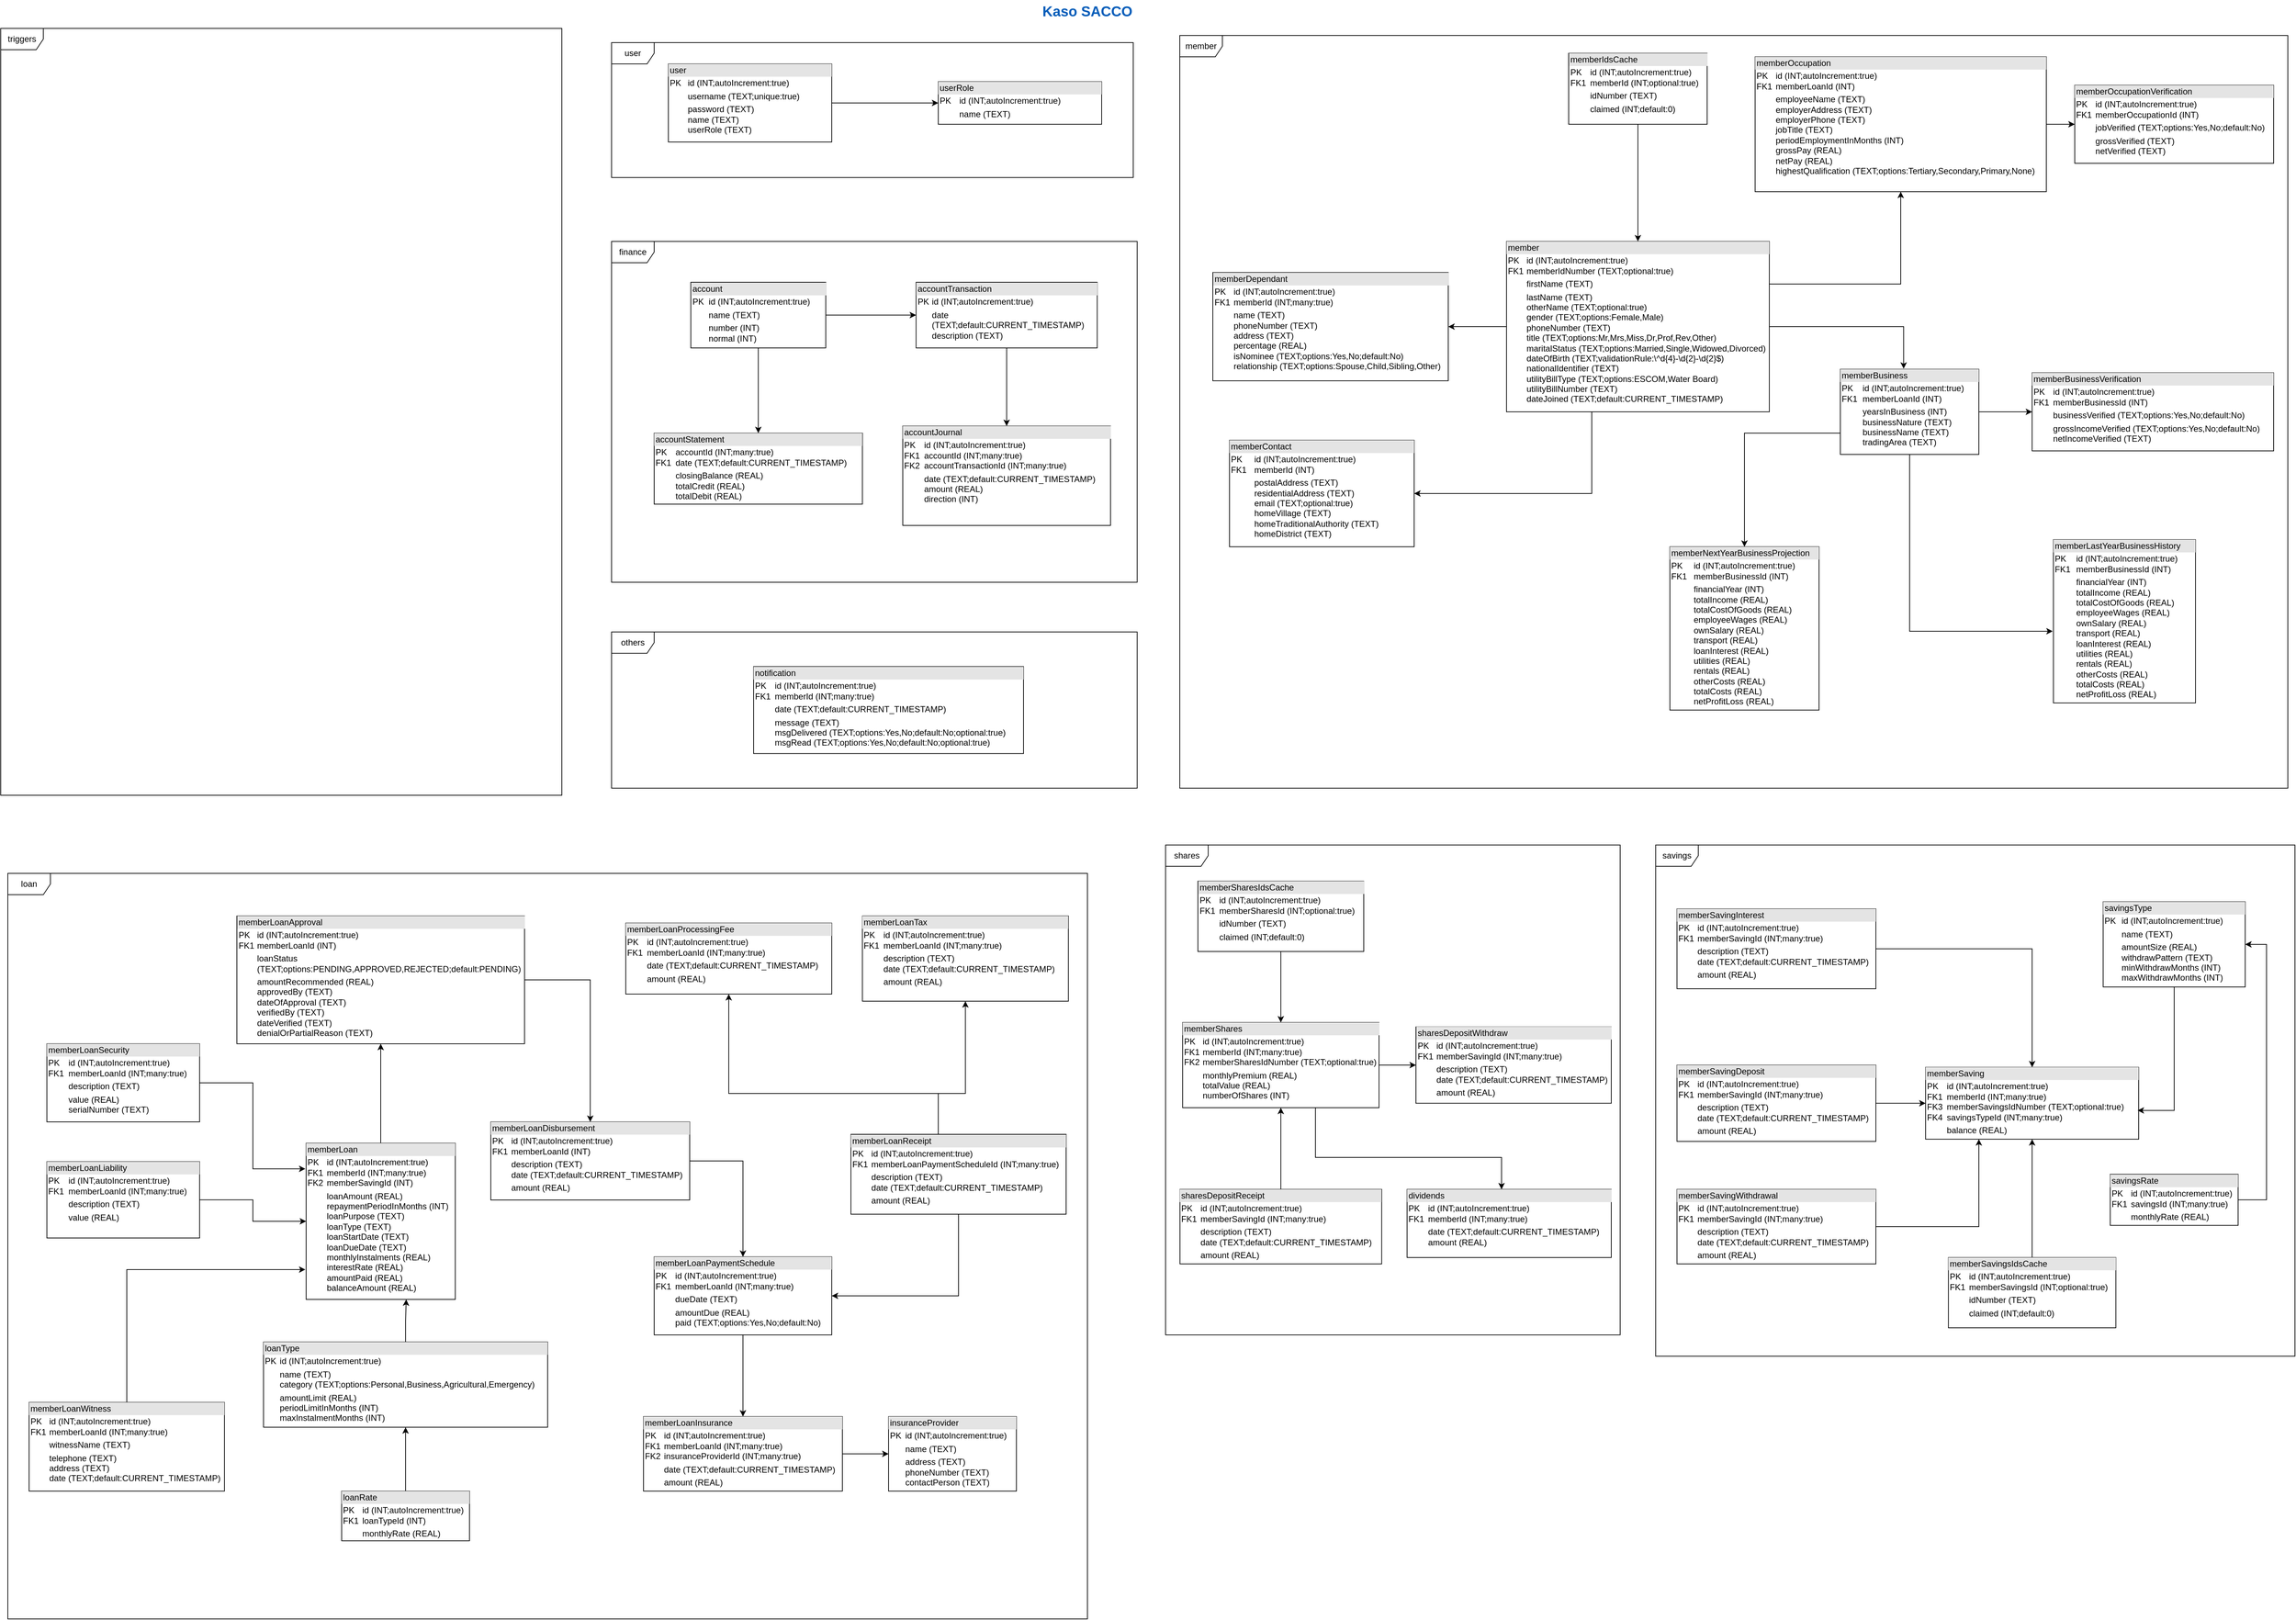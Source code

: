 <mxfile version="28.1.2">
  <diagram name="Page-1" id="UPUowpIk6W7c6kZH7XhG">
    <mxGraphModel dx="1665" dy="859" grid="1" gridSize="10" guides="1" tooltips="1" connect="1" arrows="1" fold="1" page="1" pageScale="1" pageWidth="1654" pageHeight="1169" math="0" shadow="0">
      <root>
        <mxCell id="0" />
        <mxCell id="1" parent="0" />
        <mxCell id="sz-M_Azw0uYvEaWHzbE8-1" value="&lt;b&gt;&lt;font style=&quot;font-size: 20px; color: rgb(0, 92, 185);&quot;&gt;Kaso SACCO&lt;/font&gt;&lt;/b&gt;" style="text;html=1;align=center;verticalAlign=middle;whiteSpace=wrap;rounded=0;movable=0;resizable=0;rotatable=0;deletable=0;editable=0;locked=1;connectable=0;" parent="1" vertex="1">
          <mxGeometry x="1500" y="10" width="140" height="30" as="geometry" />
        </mxCell>
        <mxCell id="sz-M_Azw0uYvEaWHzbE8-7" value="&lt;div style=&quot;box-sizing:border-box;width:100%;background:#e4e4e4;padding:2px;&quot;&gt;userRole&lt;/div&gt;&lt;table style=&quot;width:100%;font-size:1em;&quot; cellpadding=&quot;2&quot; cellspacing=&quot;0&quot;&gt;&lt;tbody&gt;&lt;tr&gt;&lt;td&gt;PK&lt;/td&gt;&lt;td&gt;id (INT;autoIncrement:true)&lt;br&gt;&lt;/td&gt;&lt;/tr&gt;&lt;tr&gt;&lt;td&gt;&lt;br&gt;&lt;/td&gt;&lt;td&gt;name (TEXT)&lt;/td&gt;&lt;/tr&gt;&lt;/tbody&gt;&lt;/table&gt;" style="verticalAlign=top;align=left;overflow=fill;html=1;whiteSpace=wrap;" parent="1" vertex="1">
          <mxGeometry x="1360" y="125" width="230" height="60" as="geometry" />
        </mxCell>
        <mxCell id="sz-M_Azw0uYvEaWHzbE8-102" style="edgeStyle=orthogonalEdgeStyle;rounded=0;orthogonalLoop=1;jettySize=auto;html=1;entryX=0;entryY=0.5;entryDx=0;entryDy=0;" parent="1" source="sz-M_Azw0uYvEaWHzbE8-8" target="sz-M_Azw0uYvEaWHzbE8-9" edge="1">
          <mxGeometry relative="1" as="geometry" />
        </mxCell>
        <mxCell id="sz-M_Azw0uYvEaWHzbE8-8" value="&lt;div style=&quot;box-sizing:border-box;width:100%;background:#e4e4e4;padding:2px;&quot;&gt;account&lt;/div&gt;&lt;table style=&quot;width:100%;font-size:1em;&quot; cellpadding=&quot;2&quot; cellspacing=&quot;0&quot;&gt;&lt;tbody&gt;&lt;tr&gt;&lt;td&gt;PK&lt;/td&gt;&lt;td&gt;id (INT;autoIncrement:true)&lt;br&gt;&lt;/td&gt;&lt;/tr&gt;&lt;tr&gt;&lt;td&gt;&lt;br&gt;&lt;/td&gt;&lt;td&gt;name (TEXT)&lt;/td&gt;&lt;/tr&gt;&lt;tr&gt;&lt;td&gt;&lt;/td&gt;&lt;td&gt;number (INT)&lt;br&gt;normal (INT)&lt;br&gt;&lt;br&gt;&lt;/td&gt;&lt;/tr&gt;&lt;/tbody&gt;&lt;/table&gt;" style="verticalAlign=top;align=left;overflow=fill;html=1;whiteSpace=wrap;" parent="1" vertex="1">
          <mxGeometry x="1011.59" y="407.5" width="190" height="92.5" as="geometry" />
        </mxCell>
        <mxCell id="sz-M_Azw0uYvEaWHzbE8-9" value="&lt;div style=&quot;box-sizing:border-box;width:100%;background:#e4e4e4;padding:2px;&quot;&gt;accountTransaction&lt;/div&gt;&lt;table style=&quot;width:100%;font-size:1em;&quot; cellpadding=&quot;2&quot; cellspacing=&quot;0&quot;&gt;&lt;tbody&gt;&lt;tr&gt;&lt;td&gt;PK&lt;/td&gt;&lt;td&gt;id (INT;autoIncrement:true)&lt;br&gt;&lt;/td&gt;&lt;/tr&gt;&lt;tr&gt;&lt;td&gt;&lt;br&gt;&lt;/td&gt;&lt;td&gt;date (TEXT;default:CURRENT_TIMESTAMP)&lt;br&gt;description (TEXT)&lt;/td&gt;&lt;/tr&gt;&lt;tr&gt;&lt;td&gt;&lt;/td&gt;&lt;td&gt;&lt;br&gt;&lt;br&gt;&lt;/td&gt;&lt;/tr&gt;&lt;/tbody&gt;&lt;/table&gt;" style="verticalAlign=top;align=left;overflow=fill;html=1;whiteSpace=wrap;" parent="1" vertex="1">
          <mxGeometry x="1328.75" y="407.5" width="255" height="92.5" as="geometry" />
        </mxCell>
        <mxCell id="sz-M_Azw0uYvEaWHzbE8-10" value="&lt;div style=&quot;box-sizing:border-box;width:100%;background:#e4e4e4;padding:2px;&quot;&gt;accountJournal&lt;/div&gt;&lt;table style=&quot;width:100%;font-size:1em;&quot; cellpadding=&quot;2&quot; cellspacing=&quot;0&quot;&gt;&lt;tbody&gt;&lt;tr&gt;&lt;td&gt;PK&lt;br&gt;FK1&lt;br&gt;FK2&lt;br&gt;&lt;/td&gt;&lt;td&gt;id (INT;autoIncrement:true)&lt;br&gt;accountId (INT;many:true)&lt;br&gt;accountTransactionId (INT;many:true)&lt;br&gt;&lt;/td&gt;&lt;/tr&gt;&lt;tr&gt;&lt;td&gt;&lt;br&gt;&lt;/td&gt;&lt;td&gt;date (TEXT;default:CURRENT_TIMESTAMP)&lt;br&gt;amount (REAL)&lt;br&gt;direction (INT)&lt;br&gt;&lt;/td&gt;&lt;/tr&gt;&lt;tr&gt;&lt;td&gt;&lt;/td&gt;&lt;td&gt;&lt;br&gt;&lt;br&gt;&lt;/td&gt;&lt;/tr&gt;&lt;/tbody&gt;&lt;/table&gt;" style="verticalAlign=top;align=left;overflow=fill;html=1;whiteSpace=wrap;" parent="1" vertex="1">
          <mxGeometry x="1310" y="610" width="292.5" height="140" as="geometry" />
        </mxCell>
        <mxCell id="sz-M_Azw0uYvEaWHzbE8-96" style="edgeStyle=orthogonalEdgeStyle;rounded=0;orthogonalLoop=1;jettySize=auto;html=1;" parent="1" source="sz-M_Azw0uYvEaWHzbE8-12" target="sz-M_Azw0uYvEaWHzbE8-7" edge="1">
          <mxGeometry relative="1" as="geometry" />
        </mxCell>
        <mxCell id="sz-M_Azw0uYvEaWHzbE8-12" value="&lt;div style=&quot;box-sizing:border-box;width:100%;background:#e4e4e4;padding:2px;&quot;&gt;user&lt;/div&gt;&lt;table style=&quot;width:100%;font-size:1em;&quot; cellpadding=&quot;2&quot; cellspacing=&quot;0&quot;&gt;&lt;tbody&gt;&lt;tr&gt;&lt;td&gt;PK&lt;/td&gt;&lt;td&gt;id (INT;autoIncrement:true)&lt;/td&gt;&lt;/tr&gt;&lt;tr&gt;&lt;td&gt;&lt;br&gt;&lt;/td&gt;&lt;td&gt;username (TEXT;unique:true)&lt;/td&gt;&lt;/tr&gt;&lt;tr&gt;&lt;td&gt;&lt;/td&gt;&lt;td&gt;password (TEXT)&lt;br&gt;name (TEXT)&lt;br&gt;userRole (TEXT)&lt;br&gt;&lt;br&gt;&lt;/td&gt;&lt;/tr&gt;&lt;/tbody&gt;&lt;/table&gt;" style="verticalAlign=top;align=left;overflow=fill;html=1;whiteSpace=wrap;" parent="1" vertex="1">
          <mxGeometry x="980" y="100" width="230" height="110" as="geometry" />
        </mxCell>
        <mxCell id="sz-M_Azw0uYvEaWHzbE8-66" style="edgeStyle=orthogonalEdgeStyle;rounded=0;orthogonalLoop=1;jettySize=auto;html=1;entryX=0.5;entryY=0;entryDx=0;entryDy=0;" parent="1" source="sz-M_Azw0uYvEaWHzbE8-13" target="sz-M_Azw0uYvEaWHzbE8-15" edge="1">
          <mxGeometry relative="1" as="geometry" />
        </mxCell>
        <mxCell id="sz-M_Azw0uYvEaWHzbE8-13" value="&lt;div style=&quot;box-sizing:border-box;width:100%;background:#e4e4e4;padding:2px;&quot;&gt;memberIdsCache&lt;/div&gt;&lt;table style=&quot;width:100%;font-size:1em;&quot; cellpadding=&quot;2&quot; cellspacing=&quot;0&quot;&gt;&lt;tbody&gt;&lt;tr&gt;&lt;td&gt;PK&lt;br&gt;FK1&lt;/td&gt;&lt;td&gt;id (INT;autoIncrement:true)&lt;br&gt;memberId (INT;optional:true)&lt;/td&gt;&lt;/tr&gt;&lt;tr&gt;&lt;td&gt;&lt;br&gt;&lt;/td&gt;&lt;td&gt;idNumber (TEXT)&lt;/td&gt;&lt;/tr&gt;&lt;tr&gt;&lt;td&gt;&lt;/td&gt;&lt;td&gt;claimed (INT;default:0)&lt;br&gt;&lt;br&gt;&lt;/td&gt;&lt;/tr&gt;&lt;/tbody&gt;&lt;/table&gt;" style="verticalAlign=top;align=left;overflow=fill;html=1;whiteSpace=wrap;" parent="1" vertex="1">
          <mxGeometry x="2247.5" y="85" width="195" height="100" as="geometry" />
        </mxCell>
        <mxCell id="sz-M_Azw0uYvEaWHzbE8-68" style="edgeStyle=orthogonalEdgeStyle;rounded=0;orthogonalLoop=1;jettySize=auto;html=1;entryX=0.5;entryY=0;entryDx=0;entryDy=0;" parent="1" source="sz-M_Azw0uYvEaWHzbE8-14" target="sz-M_Azw0uYvEaWHzbE8-20" edge="1">
          <mxGeometry relative="1" as="geometry" />
        </mxCell>
        <mxCell id="sz-M_Azw0uYvEaWHzbE8-14" value="&lt;div style=&quot;box-sizing:border-box;width:100%;background:#e4e4e4;padding:2px;&quot;&gt;memberSharesIdsCache&lt;/div&gt;&lt;table style=&quot;width:100%;font-size:1em;&quot; cellpadding=&quot;2&quot; cellspacing=&quot;0&quot;&gt;&lt;tbody&gt;&lt;tr&gt;&lt;td&gt;PK&lt;br&gt;FK1&lt;/td&gt;&lt;td&gt;id (INT;autoIncrement:true)&lt;br&gt;memberSharesId (INT;optional:true)&lt;br&gt;&lt;/td&gt;&lt;/tr&gt;&lt;tr&gt;&lt;td&gt;&lt;br&gt;&lt;/td&gt;&lt;td&gt;idNumber (TEXT)&lt;/td&gt;&lt;/tr&gt;&lt;tr&gt;&lt;td&gt;&lt;/td&gt;&lt;td&gt;claimed (INT;default:0)&lt;br&gt;&lt;/td&gt;&lt;/tr&gt;&lt;/tbody&gt;&lt;/table&gt;" style="verticalAlign=top;align=left;overflow=fill;html=1;whiteSpace=wrap;" parent="1" vertex="1">
          <mxGeometry x="1725.5" y="1251" width="233.5" height="99" as="geometry" />
        </mxCell>
        <mxCell id="sz-M_Azw0uYvEaWHzbE8-59" style="edgeStyle=orthogonalEdgeStyle;rounded=0;orthogonalLoop=1;jettySize=auto;html=1;exitX=1;exitY=0.25;exitDx=0;exitDy=0;" parent="1" source="sz-M_Azw0uYvEaWHzbE8-15" target="sz-M_Azw0uYvEaWHzbE8-26" edge="1">
          <mxGeometry relative="1" as="geometry" />
        </mxCell>
        <mxCell id="sz-M_Azw0uYvEaWHzbE8-60" style="edgeStyle=orthogonalEdgeStyle;rounded=0;orthogonalLoop=1;jettySize=auto;html=1;entryX=0.457;entryY=-0.006;entryDx=0;entryDy=0;entryPerimeter=0;" parent="1" source="sz-M_Azw0uYvEaWHzbE8-15" target="sz-M_Azw0uYvEaWHzbE8-22" edge="1">
          <mxGeometry relative="1" as="geometry" />
        </mxCell>
        <mxCell id="sz-M_Azw0uYvEaWHzbE8-64" style="edgeStyle=orthogonalEdgeStyle;rounded=0;orthogonalLoop=1;jettySize=auto;html=1;" parent="1" source="sz-M_Azw0uYvEaWHzbE8-15" target="sz-M_Azw0uYvEaWHzbE8-19" edge="1">
          <mxGeometry relative="1" as="geometry" />
        </mxCell>
        <mxCell id="sz-M_Azw0uYvEaWHzbE8-65" style="edgeStyle=orthogonalEdgeStyle;rounded=0;orthogonalLoop=1;jettySize=auto;html=1;" parent="1" source="sz-M_Azw0uYvEaWHzbE8-15" target="sz-M_Azw0uYvEaWHzbE8-17" edge="1">
          <mxGeometry relative="1" as="geometry">
            <Array as="points">
              <mxPoint x="2280" y="705" />
            </Array>
          </mxGeometry>
        </mxCell>
        <mxCell id="sz-M_Azw0uYvEaWHzbE8-15" value="&lt;div style=&quot;box-sizing:border-box;width:100%;background:#e4e4e4;padding:2px;&quot;&gt;member&lt;/div&gt;&lt;table style=&quot;width:100%;font-size:1em;&quot; cellpadding=&quot;2&quot; cellspacing=&quot;0&quot;&gt;&lt;tbody&gt;&lt;tr&gt;&lt;td&gt;PK&lt;br&gt;FK1&lt;/td&gt;&lt;td&gt;id (INT;autoIncrement:true)&lt;br&gt;memberIdNumber (TEXT;optional:true)&lt;/td&gt;&lt;/tr&gt;&lt;tr&gt;&lt;td&gt;&lt;br&gt;&lt;/td&gt;&lt;td&gt;firstName (TEXT)&lt;/td&gt;&lt;/tr&gt;&lt;tr&gt;&lt;td&gt;&lt;br&gt;&lt;/td&gt;&lt;td&gt;lastName (TEXT)&lt;br&gt;otherName (TEXT;optional:true)&lt;br&gt;gender (TEXT;options:Female,Male)&lt;br&gt;phoneNumber (TEXT)&lt;br&gt;title (TEXT;options:Mr,Mrs,Miss,Dr,Prof,Rev,Other)&lt;br&gt;maritalStatus (TEXT;options:Married,Single,Widowed,Divorced)&lt;br&gt;dateOfBirth (TEXT;validationRule:\^d{4}-\d{2}-\d{2}$)&lt;br&gt;nationalIdentifier (TEXT)&lt;br&gt;utilityBillType (TEXT;options:ESCOM,Water Board)&lt;br&gt;utilityBillNumber (TEXT)&lt;br&gt;dateJoined (TEXT;default:CURRENT_TIMESTAMP)&lt;br&gt;&lt;br&gt;&lt;/td&gt;&lt;/tr&gt;&lt;/tbody&gt;&lt;/table&gt;" style="verticalAlign=top;align=left;overflow=fill;html=1;whiteSpace=wrap;" parent="1" vertex="1">
          <mxGeometry x="2160" y="350" width="370" height="240" as="geometry" />
        </mxCell>
        <mxCell id="sz-M_Azw0uYvEaWHzbE8-17" value="&lt;div style=&quot;box-sizing:border-box;width:100%;background:#e4e4e4;padding:2px;&quot;&gt;memberContact&lt;/div&gt;&lt;table style=&quot;width:100%;font-size:1em;&quot; cellpadding=&quot;2&quot; cellspacing=&quot;0&quot;&gt;&lt;tbody&gt;&lt;tr&gt;&lt;td&gt;PK&lt;br&gt;FK1&lt;/td&gt;&lt;td&gt;id (INT;autoIncrement:true)&lt;br&gt;memberId (INT)&lt;/td&gt;&lt;/tr&gt;&lt;tr&gt;&lt;td&gt;&lt;/td&gt;&lt;td&gt;postalAddress (TEXT)&lt;br&gt;residentialAddress (TEXT)&lt;br&gt;email (TEXT;optional:true)&lt;br&gt;homeVillage (TEXT)&lt;br&gt;homeTraditionalAuthority (TEXT)&lt;br&gt;homeDistrict (TEXT)&lt;br&gt;&lt;br&gt;&lt;/td&gt;&lt;/tr&gt;&lt;/tbody&gt;&lt;/table&gt;" style="verticalAlign=top;align=left;overflow=fill;html=1;whiteSpace=wrap;" parent="1" vertex="1">
          <mxGeometry x="1770" y="630" width="260" height="150" as="geometry" />
        </mxCell>
        <mxCell id="sz-M_Azw0uYvEaWHzbE8-19" value="&lt;div style=&quot;box-sizing:border-box;width:100%;background:#e4e4e4;padding:2px;&quot;&gt;memberDependant&lt;/div&gt;&lt;table style=&quot;width:100%;font-size:1em;&quot; cellpadding=&quot;2&quot; cellspacing=&quot;0&quot;&gt;&lt;tbody&gt;&lt;tr&gt;&lt;td&gt;PK&lt;br&gt;FK1&lt;/td&gt;&lt;td&gt;id (INT;autoIncrement:true)&lt;br&gt;memberId (INT;many:true)&lt;br&gt;&lt;/td&gt;&lt;/tr&gt;&lt;tr&gt;&lt;td&gt;&lt;br&gt;&lt;/td&gt;&lt;td&gt;name (TEXT)&lt;br&gt;phoneNumber (TEXT)&lt;br&gt;address (TEXT)&lt;br&gt;percentage (REAL)&lt;br&gt;isNominee (TEXT;options:Yes,No;default:No)&lt;br&gt;relationship (TEXT;options:Spouse,Child,Sibling,Other)&lt;/td&gt;&lt;/tr&gt;&lt;tr&gt;&lt;td&gt;&lt;/td&gt;&lt;td&gt;&lt;br&gt;&lt;br&gt;&lt;/td&gt;&lt;/tr&gt;&lt;/tbody&gt;&lt;/table&gt;" style="verticalAlign=top;align=left;overflow=fill;html=1;whiteSpace=wrap;" parent="1" vertex="1">
          <mxGeometry x="1746.5" y="393.75" width="331.5" height="152.5" as="geometry" />
        </mxCell>
        <mxCell id="sz-M_Azw0uYvEaWHzbE8-71" style="edgeStyle=orthogonalEdgeStyle;rounded=0;orthogonalLoop=1;jettySize=auto;html=1;entryX=0;entryY=0.5;entryDx=0;entryDy=0;" parent="1" source="sz-M_Azw0uYvEaWHzbE8-20" target="sz-M_Azw0uYvEaWHzbE8-70" edge="1">
          <mxGeometry relative="1" as="geometry" />
        </mxCell>
        <mxCell id="c4MbC-2BtWymoVEZBqPx-4" style="edgeStyle=orthogonalEdgeStyle;rounded=0;orthogonalLoop=1;jettySize=auto;html=1;" parent="1" target="c4MbC-2BtWymoVEZBqPx-3" edge="1">
          <mxGeometry relative="1" as="geometry">
            <Array as="points">
              <mxPoint x="1891" y="1570" />
              <mxPoint x="1891" y="1640" />
              <mxPoint x="2153" y="1640" />
            </Array>
            <mxPoint x="1890" y="1570" as="sourcePoint" />
          </mxGeometry>
        </mxCell>
        <mxCell id="sz-M_Azw0uYvEaWHzbE8-20" value="&lt;div style=&quot;box-sizing:border-box;width:100%;background:#e4e4e4;padding:2px;&quot;&gt;memberShares&lt;/div&gt;&lt;table style=&quot;width:100%;font-size:1em;&quot; cellpadding=&quot;2&quot; cellspacing=&quot;0&quot;&gt;&lt;tbody&gt;&lt;tr&gt;&lt;td&gt;PK&lt;br&gt;FK1&lt;br&gt;FK2&lt;/td&gt;&lt;td&gt;id (INT;autoIncrement:true)&lt;br&gt;memberId (INT;many:true)&lt;br&gt;memberSharesIdNumber (TEXT;optional:true)&lt;br&gt;&lt;/td&gt;&lt;/tr&gt;&lt;tr&gt;&lt;td&gt;&lt;br&gt;&lt;/td&gt;&lt;td&gt;monthlyPremium (REAL)&lt;br&gt;totalValue (REAL)&lt;br&gt;numberOfShares (INT)&lt;/td&gt;&lt;/tr&gt;&lt;tr&gt;&lt;td&gt;&lt;/td&gt;&lt;td&gt;&lt;br&gt;&lt;br&gt;&lt;/td&gt;&lt;/tr&gt;&lt;/tbody&gt;&lt;/table&gt;" style="verticalAlign=top;align=left;overflow=fill;html=1;whiteSpace=wrap;" parent="1" vertex="1">
          <mxGeometry x="1704" y="1450" width="276.5" height="120" as="geometry" />
        </mxCell>
        <mxCell id="fwgtb6dIBil6Uczm33GN-2" style="edgeStyle=orthogonalEdgeStyle;rounded=0;orthogonalLoop=1;jettySize=auto;html=1;entryX=0.5;entryY=1;entryDx=0;entryDy=0;" parent="1" source="sz-M_Azw0uYvEaWHzbE8-21" target="sz-M_Azw0uYvEaWHzbE8-28" edge="1">
          <mxGeometry relative="1" as="geometry" />
        </mxCell>
        <mxCell id="sz-M_Azw0uYvEaWHzbE8-21" value="&lt;div style=&quot;box-sizing:border-box;width:100%;background:#e4e4e4;padding:2px;&quot;&gt;memberLoan&lt;/div&gt;&lt;table style=&quot;width:100%;font-size:1em;&quot; cellpadding=&quot;2&quot; cellspacing=&quot;0&quot;&gt;&lt;tbody&gt;&lt;tr&gt;&lt;td&gt;PK&lt;br&gt;FK1&lt;br&gt;FK2&lt;/td&gt;&lt;td&gt;id (INT;autoIncrement:true)&lt;br&gt;memberId (INT;many:true)&lt;br&gt;memberSavingId (INT)&lt;/td&gt;&lt;/tr&gt;&lt;tr&gt;&lt;td&gt;&lt;br&gt;&lt;/td&gt;&lt;td&gt;loanAmount (REAL)&lt;br&gt;repaymentPeriodInMonths (INT)&lt;br&gt;loanPurpose (TEXT)&lt;br&gt;loanType (TEXT)&lt;br&gt;loanStartDate (TEXT)&lt;br&gt;loanDueDate (TEXT)&lt;br&gt;monthlyInstalments (REAL)&lt;br&gt;interestRate (REAL)&lt;br&gt;amountPaid (REAL)&lt;br&gt;balanceAmount (REAL)&lt;/td&gt;&lt;/tr&gt;&lt;tr&gt;&lt;td&gt;&lt;/td&gt;&lt;td&gt;&lt;br&gt;&lt;br&gt;&lt;/td&gt;&lt;/tr&gt;&lt;/tbody&gt;&lt;/table&gt;" style="verticalAlign=top;align=left;overflow=fill;html=1;whiteSpace=wrap;" parent="1" vertex="1">
          <mxGeometry x="470" y="1620" width="210" height="220" as="geometry" />
        </mxCell>
        <mxCell id="sz-M_Azw0uYvEaWHzbE8-61" style="edgeStyle=orthogonalEdgeStyle;rounded=0;orthogonalLoop=1;jettySize=auto;html=1;" parent="1" source="sz-M_Azw0uYvEaWHzbE8-22" target="sz-M_Azw0uYvEaWHzbE8-33" edge="1">
          <mxGeometry relative="1" as="geometry" />
        </mxCell>
        <mxCell id="sz-M_Azw0uYvEaWHzbE8-62" style="edgeStyle=orthogonalEdgeStyle;rounded=0;orthogonalLoop=1;jettySize=auto;html=1;entryX=0.5;entryY=0;entryDx=0;entryDy=0;exitX=0;exitY=0.75;exitDx=0;exitDy=0;" parent="1" source="sz-M_Azw0uYvEaWHzbE8-22" target="sz-M_Azw0uYvEaWHzbE8-24" edge="1">
          <mxGeometry relative="1" as="geometry">
            <Array as="points">
              <mxPoint x="2495" y="620" />
            </Array>
          </mxGeometry>
        </mxCell>
        <mxCell id="sz-M_Azw0uYvEaWHzbE8-22" value="&lt;div style=&quot;box-sizing:border-box;width:100%;background:#e4e4e4;padding:2px;&quot;&gt;memberBusiness&lt;/div&gt;&lt;table style=&quot;width:100%;font-size:1em;&quot; cellpadding=&quot;2&quot; cellspacing=&quot;0&quot;&gt;&lt;tbody&gt;&lt;tr&gt;&lt;td&gt;PK&lt;br&gt;FK1&lt;br&gt;&lt;/td&gt;&lt;td&gt;id (INT;autoIncrement:true)&lt;br&gt;memberLoanId (INT)&lt;br&gt;&lt;/td&gt;&lt;/tr&gt;&lt;tr&gt;&lt;td&gt;&lt;br&gt;&lt;/td&gt;&lt;td&gt;yearsInBusiness (INT)&lt;br&gt;businessNature (TEXT)&lt;br&gt;businessName (TEXT)&lt;br&gt;tradingArea (TEXT)&lt;/td&gt;&lt;/tr&gt;&lt;tr&gt;&lt;td&gt;&lt;/td&gt;&lt;td&gt;&lt;br&gt;&lt;br&gt;&lt;/td&gt;&lt;/tr&gt;&lt;/tbody&gt;&lt;/table&gt;" style="verticalAlign=top;align=left;overflow=fill;html=1;whiteSpace=wrap;" parent="1" vertex="1">
          <mxGeometry x="2630" y="530" width="195" height="120" as="geometry" />
        </mxCell>
        <mxCell id="sz-M_Azw0uYvEaWHzbE8-23" value="&lt;div style=&quot;box-sizing:border-box;width:100%;background:#e4e4e4;padding:2px;&quot;&gt;memberLastYearBusinessHistory&lt;/div&gt;&lt;table style=&quot;width:100%;font-size:1em;&quot; cellpadding=&quot;2&quot; cellspacing=&quot;0&quot;&gt;&lt;tbody&gt;&lt;tr&gt;&lt;td&gt;PK&lt;br&gt;FK1&lt;/td&gt;&lt;td&gt;id (INT;autoIncrement:true)&lt;br&gt;memberBusinessId (INT)&lt;/td&gt;&lt;/tr&gt;&lt;tr&gt;&lt;td&gt;&lt;br&gt;&lt;/td&gt;&lt;td&gt;financialYear (INT)&lt;br&gt;totalIncome (REAL)&lt;br&gt;totalCostOfGoods (REAL)&lt;br&gt;employeeWages (REAL)&lt;br&gt;ownSalary (REAL)&lt;br&gt;transport (REAL)&lt;br&gt;loanInterest (REAL)&lt;br&gt;utilities (REAL)&lt;br&gt;rentals (REAL)&lt;br&gt;otherCosts (REAL)&lt;br&gt;totalCosts (REAL)&lt;br&gt;netProfitLoss (REAL)&lt;/td&gt;&lt;/tr&gt;&lt;tr&gt;&lt;td&gt;&lt;/td&gt;&lt;td&gt;&lt;br&gt;&lt;br&gt;&lt;/td&gt;&lt;/tr&gt;&lt;/tbody&gt;&lt;/table&gt;" style="verticalAlign=top;align=left;overflow=fill;html=1;whiteSpace=wrap;" parent="1" vertex="1">
          <mxGeometry x="2930" y="770" width="200" height="230" as="geometry" />
        </mxCell>
        <mxCell id="sz-M_Azw0uYvEaWHzbE8-24" value="&lt;div style=&quot;box-sizing:border-box;width:100%;background:#e4e4e4;padding:2px;&quot;&gt;memberNextYearBusinessProjection&lt;/div&gt;&lt;table style=&quot;width:100%;font-size:1em;&quot; cellpadding=&quot;2&quot; cellspacing=&quot;0&quot;&gt;&lt;tbody&gt;&lt;tr&gt;&lt;td&gt;PK&lt;br&gt;FK1&lt;/td&gt;&lt;td&gt;id (INT;autoIncrement:true)&lt;br&gt;memberBusinessId (INT)&lt;/td&gt;&lt;/tr&gt;&lt;tr&gt;&lt;td&gt;&lt;br&gt;&lt;/td&gt;&lt;td&gt;financialYear (INT)&lt;br&gt;totalIncome (REAL)&lt;br&gt;totalCostOfGoods (REAL)&lt;br&gt;employeeWages (REAL)&lt;br&gt;ownSalary (REAL)&lt;br&gt;transport (REAL)&lt;br&gt;loanInterest (REAL)&lt;br&gt;utilities (REAL)&lt;br&gt;rentals (REAL)&lt;br&gt;otherCosts (REAL)&lt;br&gt;totalCosts (REAL)&lt;br&gt;netProfitLoss (REAL)&lt;/td&gt;&lt;/tr&gt;&lt;tr&gt;&lt;td&gt;&lt;/td&gt;&lt;td&gt;&lt;br&gt;&lt;br&gt;&lt;/td&gt;&lt;/tr&gt;&lt;/tbody&gt;&lt;/table&gt;" style="verticalAlign=top;align=left;overflow=fill;html=1;whiteSpace=wrap;" parent="1" vertex="1">
          <mxGeometry x="2390" y="780" width="210" height="230" as="geometry" />
        </mxCell>
        <mxCell id="sz-M_Azw0uYvEaWHzbE8-58" style="edgeStyle=orthogonalEdgeStyle;rounded=0;orthogonalLoop=1;jettySize=auto;html=1;exitX=1;exitY=0.5;exitDx=0;exitDy=0;entryX=0;entryY=0.5;entryDx=0;entryDy=0;" parent="1" source="sz-M_Azw0uYvEaWHzbE8-26" target="sz-M_Azw0uYvEaWHzbE8-32" edge="1">
          <mxGeometry relative="1" as="geometry" />
        </mxCell>
        <mxCell id="sz-M_Azw0uYvEaWHzbE8-26" value="&lt;div style=&quot;box-sizing:border-box;width:100%;background:#e4e4e4;padding:2px;&quot;&gt;memberOccupation&lt;/div&gt;&lt;table style=&quot;width:100%;font-size:1em;&quot; cellpadding=&quot;2&quot; cellspacing=&quot;0&quot;&gt;&lt;tbody&gt;&lt;tr&gt;&lt;td&gt;PK&lt;br&gt;FK1&lt;/td&gt;&lt;td&gt;id (INT;autoIncrement:true)&lt;br&gt;memberLoanId (INT)&lt;/td&gt;&lt;/tr&gt;&lt;tr&gt;&lt;td&gt;&lt;/td&gt;&lt;td&gt;employeeName (TEXT)&lt;br&gt;employerAddress (TEXT)&lt;br&gt;employerPhone (TEXT)&lt;br&gt;jobTitle (TEXT)&lt;br&gt;periodEmploymentInMonths (INT)&lt;br&gt;grossPay (REAL)&lt;br&gt;netPay (REAL)&lt;br&gt;highestQualification (TEXT;options:Tertiary,Secondary,Primary,None)&lt;br&gt;&lt;/td&gt;&lt;/tr&gt;&lt;/tbody&gt;&lt;/table&gt;" style="verticalAlign=top;align=left;overflow=fill;html=1;whiteSpace=wrap;" parent="1" vertex="1">
          <mxGeometry x="2510" y="90" width="410" height="190" as="geometry" />
        </mxCell>
        <mxCell id="sz-M_Azw0uYvEaWHzbE8-94" style="edgeStyle=orthogonalEdgeStyle;rounded=0;orthogonalLoop=1;jettySize=auto;html=1;entryX=0.5;entryY=0;entryDx=0;entryDy=0;exitX=1;exitY=0.5;exitDx=0;exitDy=0;" parent="1" source="sz-M_Azw0uYvEaWHzbE8-28" target="sz-M_Azw0uYvEaWHzbE8-45" edge="1">
          <mxGeometry relative="1" as="geometry" />
        </mxCell>
        <mxCell id="sz-M_Azw0uYvEaWHzbE8-28" value="&lt;div style=&quot;box-sizing:border-box;width:100%;background:#e4e4e4;padding:2px;&quot;&gt;memberLoanApproval&lt;/div&gt;&lt;table style=&quot;width:100%;font-size:1em;&quot; cellpadding=&quot;2&quot; cellspacing=&quot;0&quot;&gt;&lt;tbody&gt;&lt;tr&gt;&lt;td&gt;PK&lt;br&gt;FK1&lt;/td&gt;&lt;td&gt;id (INT;autoIncrement:true)&lt;br&gt;memberLoanId (INT)&lt;/td&gt;&lt;/tr&gt;&lt;tr&gt;&lt;td&gt;&lt;br&gt;&lt;/td&gt;&lt;td&gt;loanStatus (TEXT;options:PENDING,APPROVED,REJECTED;default:PENDING)&lt;/td&gt;&lt;/tr&gt;&lt;tr&gt;&lt;td&gt;&lt;/td&gt;&lt;td&gt;amountRecommended (REAL)&lt;br&gt;approvedBy (TEXT)&lt;br&gt;dateOfApproval (TEXT)&lt;br&gt;verifiedBy (TEXT)&lt;br&gt;dateVerified (TEXT)&lt;br&gt;denialOrPartialReason (TEXT)&lt;br&gt;&lt;br&gt;&lt;/td&gt;&lt;/tr&gt;&lt;/tbody&gt;&lt;/table&gt;" style="verticalAlign=top;align=left;overflow=fill;html=1;whiteSpace=wrap;" parent="1" vertex="1">
          <mxGeometry x="372.5" y="1300" width="405" height="180" as="geometry" />
        </mxCell>
        <mxCell id="sz-M_Azw0uYvEaWHzbE8-29" value="&lt;div style=&quot;box-sizing:border-box;width:100%;background:#e4e4e4;padding:2px;&quot;&gt;memberLoanLiability&lt;/div&gt;&lt;table style=&quot;width:100%;font-size:1em;&quot; cellpadding=&quot;2&quot; cellspacing=&quot;0&quot;&gt;&lt;tbody&gt;&lt;tr&gt;&lt;td&gt;PK&lt;br&gt;FK1&lt;/td&gt;&lt;td&gt;id (INT;autoIncrement:true)&lt;br&gt;memberLoanId (INT;many:true)&lt;br&gt;&lt;/td&gt;&lt;/tr&gt;&lt;tr&gt;&lt;td&gt;&lt;br&gt;&lt;/td&gt;&lt;td&gt;description (TEXT)&lt;/td&gt;&lt;/tr&gt;&lt;tr&gt;&lt;td&gt;&lt;/td&gt;&lt;td&gt;value (REAL)&lt;/td&gt;&lt;/tr&gt;&lt;/tbody&gt;&lt;/table&gt;" style="verticalAlign=top;align=left;overflow=fill;html=1;whiteSpace=wrap;" parent="1" vertex="1">
          <mxGeometry x="105" y="1646" width="215" height="107.5" as="geometry" />
        </mxCell>
        <mxCell id="sz-M_Azw0uYvEaWHzbE8-93" style="edgeStyle=orthogonalEdgeStyle;rounded=0;orthogonalLoop=1;jettySize=auto;html=1;entryX=-0.005;entryY=0.809;entryDx=0;entryDy=0;exitX=0.5;exitY=0;exitDx=0;exitDy=0;entryPerimeter=0;" parent="1" source="sz-M_Azw0uYvEaWHzbE8-31" target="sz-M_Azw0uYvEaWHzbE8-21" edge="1">
          <mxGeometry relative="1" as="geometry" />
        </mxCell>
        <mxCell id="sz-M_Azw0uYvEaWHzbE8-31" value="&lt;div style=&quot;box-sizing:border-box;width:100%;background:#e4e4e4;padding:2px;&quot;&gt;memberLoanWitness&lt;/div&gt;&lt;table style=&quot;width:100%;font-size:1em;&quot; cellpadding=&quot;2&quot; cellspacing=&quot;0&quot;&gt;&lt;tbody&gt;&lt;tr&gt;&lt;td&gt;PK&lt;br&gt;FK1&lt;/td&gt;&lt;td&gt;id (INT;autoIncrement:true)&lt;br&gt;memberLoanId (INT;many:true)&lt;br&gt;&lt;/td&gt;&lt;/tr&gt;&lt;tr&gt;&lt;td&gt;&lt;br&gt;&lt;/td&gt;&lt;td&gt;witnessName (TEXT)&lt;/td&gt;&lt;/tr&gt;&lt;tr&gt;&lt;td&gt;&lt;/td&gt;&lt;td&gt;telephone (TEXT)&lt;br&gt;address (TEXT)&lt;br&gt;date (TEXT;default:CURRENT_TIMESTAMP)&lt;br&gt;&lt;br&gt;&lt;/td&gt;&lt;/tr&gt;&lt;/tbody&gt;&lt;/table&gt;" style="verticalAlign=top;align=left;overflow=fill;html=1;whiteSpace=wrap;" parent="1" vertex="1">
          <mxGeometry x="80" y="1985" width="275" height="125" as="geometry" />
        </mxCell>
        <mxCell id="sz-M_Azw0uYvEaWHzbE8-32" value="&lt;div style=&quot;box-sizing:border-box;width:100%;background:#e4e4e4;padding:2px;&quot;&gt;memberOccupationVerification&lt;/div&gt;&lt;table style=&quot;width:100%;font-size:1em;&quot; cellpadding=&quot;2&quot; cellspacing=&quot;0&quot;&gt;&lt;tbody&gt;&lt;tr&gt;&lt;td&gt;PK&lt;br&gt;FK1&lt;/td&gt;&lt;td&gt;id (INT;autoIncrement:true)&lt;br&gt;memberOccupationId (INT)&lt;/td&gt;&lt;/tr&gt;&lt;tr&gt;&lt;td&gt;&lt;br&gt;&lt;/td&gt;&lt;td&gt;jobVerified (TEXT;options:Yes,No;default:No)&lt;/td&gt;&lt;/tr&gt;&lt;tr&gt;&lt;td&gt;&lt;/td&gt;&lt;td&gt;grossVerified (TEXT)&lt;br&gt;netVerified (TEXT)&lt;br&gt;&lt;br&gt;&lt;/td&gt;&lt;/tr&gt;&lt;/tbody&gt;&lt;/table&gt;" style="verticalAlign=top;align=left;overflow=fill;html=1;whiteSpace=wrap;" parent="1" vertex="1">
          <mxGeometry x="2960" y="130" width="280" height="110" as="geometry" />
        </mxCell>
        <mxCell id="sz-M_Azw0uYvEaWHzbE8-33" value="&lt;div style=&quot;box-sizing:border-box;width:100%;background:#e4e4e4;padding:2px;&quot;&gt;memberBusinessVerification&lt;/div&gt;&lt;table style=&quot;width:100%;font-size:1em;&quot; cellpadding=&quot;2&quot; cellspacing=&quot;0&quot;&gt;&lt;tbody&gt;&lt;tr&gt;&lt;td&gt;PK&lt;br&gt;FK1&lt;/td&gt;&lt;td&gt;id (INT;autoIncrement:true)&lt;br&gt;memberBusinessId (INT)&lt;/td&gt;&lt;/tr&gt;&lt;tr&gt;&lt;td&gt;&lt;br&gt;&lt;/td&gt;&lt;td&gt;businessVerified (TEXT;options:Yes,No;default:No)&lt;br&gt;&lt;/td&gt;&lt;/tr&gt;&lt;tr&gt;&lt;td&gt;&lt;/td&gt;&lt;td&gt;grossIncomeVerified (TEXT;options:Yes,No;default:No)&lt;br&gt;netIncomeVerified (TEXT)&lt;br&gt;&lt;br&gt;&lt;/td&gt;&lt;/tr&gt;&lt;/tbody&gt;&lt;/table&gt;" style="verticalAlign=top;align=left;overflow=fill;html=1;whiteSpace=wrap;" parent="1" vertex="1">
          <mxGeometry x="2900" y="535" width="340" height="110" as="geometry" />
        </mxCell>
        <mxCell id="sz-M_Azw0uYvEaWHzbE8-34" value="&lt;div style=&quot;box-sizing:border-box;width:100%;background:#e4e4e4;padding:2px;&quot;&gt;insuranceProvider&lt;/div&gt;&lt;table style=&quot;width:100%;font-size:1em;&quot; cellpadding=&quot;2&quot; cellspacing=&quot;0&quot;&gt;&lt;tbody&gt;&lt;tr&gt;&lt;td&gt;PK&lt;br&gt;&lt;/td&gt;&lt;td&gt;id (INT;autoIncrement:true)&lt;br&gt;&lt;/td&gt;&lt;/tr&gt;&lt;tr&gt;&lt;td&gt;&lt;br&gt;&lt;/td&gt;&lt;td&gt;name (TEXT)&lt;/td&gt;&lt;/tr&gt;&lt;tr&gt;&lt;td&gt;&lt;/td&gt;&lt;td&gt;address (TEXT)&lt;br&gt;phoneNumber (TEXT)&lt;br&gt;contactPerson (TEXT)&lt;br&gt;&lt;br&gt;&lt;/td&gt;&lt;/tr&gt;&lt;/tbody&gt;&lt;/table&gt;" style="verticalAlign=top;align=left;overflow=fill;html=1;whiteSpace=wrap;" parent="1" vertex="1">
          <mxGeometry x="1290" y="2005" width="180" height="105" as="geometry" />
        </mxCell>
        <mxCell id="sz-M_Azw0uYvEaWHzbE8-85" style="edgeStyle=orthogonalEdgeStyle;rounded=0;orthogonalLoop=1;jettySize=auto;html=1;entryX=0;entryY=0.5;entryDx=0;entryDy=0;" parent="1" source="sz-M_Azw0uYvEaWHzbE8-35" target="sz-M_Azw0uYvEaWHzbE8-34" edge="1">
          <mxGeometry relative="1" as="geometry" />
        </mxCell>
        <mxCell id="sz-M_Azw0uYvEaWHzbE8-35" value="&lt;div style=&quot;box-sizing:border-box;width:100%;background:#e4e4e4;padding:2px;&quot;&gt;memberLoanInsurance&lt;/div&gt;&lt;table style=&quot;width:100%;font-size:1em;&quot; cellpadding=&quot;2&quot; cellspacing=&quot;0&quot;&gt;&lt;tbody&gt;&lt;tr&gt;&lt;td&gt;PK&lt;br&gt;FK1&lt;br&gt;FK2&lt;/td&gt;&lt;td&gt;id (INT;autoIncrement:true)&lt;br&gt;memberLoanId (INT;many:true)&lt;br&gt;insuranceProviderId (INT;many:true)&lt;br&gt;&lt;/td&gt;&lt;/tr&gt;&lt;tr&gt;&lt;td&gt;&lt;br&gt;&lt;/td&gt;&lt;td&gt;date (TEXT;default:CURRENT_TIMESTAMP)&lt;/td&gt;&lt;/tr&gt;&lt;tr&gt;&lt;td&gt;&lt;/td&gt;&lt;td&gt;amount (REAL)&lt;br&gt;&lt;/td&gt;&lt;/tr&gt;&lt;/tbody&gt;&lt;/table&gt;" style="verticalAlign=top;align=left;overflow=fill;html=1;whiteSpace=wrap;" parent="1" vertex="1">
          <mxGeometry x="945" y="2005" width="280" height="105" as="geometry" />
        </mxCell>
        <mxCell id="sz-M_Azw0uYvEaWHzbE8-86" style="edgeStyle=orthogonalEdgeStyle;rounded=0;orthogonalLoop=1;jettySize=auto;html=1;entryX=0.5;entryY=0;entryDx=0;entryDy=0;" parent="1" source="sz-M_Azw0uYvEaWHzbE8-37" target="sz-M_Azw0uYvEaWHzbE8-35" edge="1">
          <mxGeometry relative="1" as="geometry" />
        </mxCell>
        <mxCell id="sz-M_Azw0uYvEaWHzbE8-37" value="&lt;div style=&quot;box-sizing:border-box;width:100%;background:#e4e4e4;padding:2px;&quot;&gt;memberLoanPaymentSchedule&lt;/div&gt;&lt;table style=&quot;width:100%;font-size:1em;&quot; cellpadding=&quot;2&quot; cellspacing=&quot;0&quot;&gt;&lt;tbody&gt;&lt;tr&gt;&lt;td&gt;PK&lt;br&gt;FK1&lt;br&gt;&lt;/td&gt;&lt;td&gt;id (INT;autoIncrement:true)&lt;br&gt;memberLoanId (INT;many:true)&lt;br&gt;&lt;/td&gt;&lt;/tr&gt;&lt;tr&gt;&lt;td&gt;&lt;br&gt;&lt;/td&gt;&lt;td&gt;dueDate (TEXT)&lt;/td&gt;&lt;/tr&gt;&lt;tr&gt;&lt;td&gt;&lt;/td&gt;&lt;td&gt;amountDue (REAL)&lt;br&gt;paid (TEXT;options:Yes,No;default:No)&lt;br&gt;&lt;br&gt;&lt;/td&gt;&lt;/tr&gt;&lt;/tbody&gt;&lt;/table&gt;" style="verticalAlign=top;align=left;overflow=fill;html=1;whiteSpace=wrap;" parent="1" vertex="1">
          <mxGeometry x="960" y="1780" width="250" height="110" as="geometry" />
        </mxCell>
        <mxCell id="sz-M_Azw0uYvEaWHzbE8-38" value="&lt;div style=&quot;box-sizing:border-box;width:100%;background:#e4e4e4;padding:2px;&quot;&gt;notification&lt;/div&gt;&lt;table style=&quot;width:100%;font-size:1em;&quot; cellpadding=&quot;2&quot; cellspacing=&quot;0&quot;&gt;&lt;tbody&gt;&lt;tr&gt;&lt;td&gt;PK&lt;br&gt;FK1&lt;br&gt;&lt;/td&gt;&lt;td&gt;id (INT;autoIncrement:true)&lt;br&gt;memberId (INT;many:true)&lt;br&gt;&lt;/td&gt;&lt;/tr&gt;&lt;tr&gt;&lt;td&gt;&lt;br&gt;&lt;/td&gt;&lt;td&gt;date (TEXT;default:CURRENT_TIMESTAMP)&lt;/td&gt;&lt;/tr&gt;&lt;tr&gt;&lt;td&gt;&lt;/td&gt;&lt;td&gt;message (TEXT)&lt;br&gt;msgDelivered (TEXT;options:Yes,No;default:No;optional:true)&lt;br&gt;msgRead (TEXT;options:Yes,No;default:No;optional:true)&lt;br&gt;&lt;br&gt;&lt;/td&gt;&lt;/tr&gt;&lt;/tbody&gt;&lt;/table&gt;" style="verticalAlign=top;align=left;overflow=fill;html=1;whiteSpace=wrap;" parent="1" vertex="1">
          <mxGeometry x="1100" y="948.75" width="380" height="122.5" as="geometry" />
        </mxCell>
        <mxCell id="sz-M_Azw0uYvEaWHzbE8-39" value="&lt;div style=&quot;box-sizing:border-box;width:100%;background:#e4e4e4;padding:2px;&quot;&gt;memberLoanProcessingFee&lt;/div&gt;&lt;table style=&quot;width:100%;font-size:1em;&quot; cellpadding=&quot;2&quot; cellspacing=&quot;0&quot;&gt;&lt;tbody&gt;&lt;tr&gt;&lt;td&gt;PK&lt;br&gt;FK1&lt;br&gt;&lt;/td&gt;&lt;td&gt;id (INT;autoIncrement:true)&lt;br&gt;memberLoanId (INT;many:true)&lt;br&gt;&lt;/td&gt;&lt;/tr&gt;&lt;tr&gt;&lt;td&gt;&lt;br&gt;&lt;/td&gt;&lt;td&gt;date (TEXT;default:CURRENT_TIMESTAMP)&lt;/td&gt;&lt;/tr&gt;&lt;tr&gt;&lt;td&gt;&lt;/td&gt;&lt;td&gt;amount (REAL)&lt;br&gt;&lt;br&gt;&lt;/td&gt;&lt;/tr&gt;&lt;/tbody&gt;&lt;/table&gt;" style="verticalAlign=top;align=left;overflow=fill;html=1;whiteSpace=wrap;" parent="1" vertex="1">
          <mxGeometry x="920" y="1310" width="290" height="100" as="geometry" />
        </mxCell>
        <mxCell id="sz-M_Azw0uYvEaWHzbE8-41" value="&lt;div style=&quot;box-sizing:border-box;width:100%;background:#e4e4e4;padding:2px;&quot;&gt;loanRate&lt;/div&gt;&lt;table style=&quot;width:100%;font-size:1em;&quot; cellpadding=&quot;2&quot; cellspacing=&quot;0&quot;&gt;&lt;tbody&gt;&lt;tr&gt;&lt;td&gt;PK&lt;br&gt;FK1&lt;br&gt;&lt;/td&gt;&lt;td&gt;id (INT;autoIncrement:true)&lt;br&gt;loanTypeId (INT)&lt;/td&gt;&lt;/tr&gt;&lt;tr&gt;&lt;td&gt;&lt;br&gt;&lt;/td&gt;&lt;td&gt;monthlyRate (REAL)&lt;/td&gt;&lt;/tr&gt;&lt;tr&gt;&lt;td&gt;&lt;/td&gt;&lt;td&gt;&lt;br&gt;&lt;br&gt;&lt;/td&gt;&lt;/tr&gt;&lt;/tbody&gt;&lt;/table&gt;" style="verticalAlign=top;align=left;overflow=fill;html=1;whiteSpace=wrap;" parent="1" vertex="1">
          <mxGeometry x="520" y="2110" width="180" height="70" as="geometry" />
        </mxCell>
        <mxCell id="sz-M_Azw0uYvEaWHzbE8-79" style="edgeStyle=orthogonalEdgeStyle;rounded=0;orthogonalLoop=1;jettySize=auto;html=1;exitX=0.5;exitY=0;exitDx=0;exitDy=0;entryX=0.671;entryY=1;entryDx=0;entryDy=0;entryPerimeter=0;" parent="1" source="sz-M_Azw0uYvEaWHzbE8-42" target="sz-M_Azw0uYvEaWHzbE8-21" edge="1">
          <mxGeometry relative="1" as="geometry" />
        </mxCell>
        <mxCell id="sz-M_Azw0uYvEaWHzbE8-42" value="&lt;div style=&quot;box-sizing:border-box;width:100%;background:#e4e4e4;padding:2px;&quot;&gt;loanType&lt;/div&gt;&lt;table style=&quot;width:100%;font-size:1em;&quot; cellpadding=&quot;2&quot; cellspacing=&quot;0&quot;&gt;&lt;tbody&gt;&lt;tr&gt;&lt;td&gt;PK&lt;/td&gt;&lt;td&gt;id (INT;autoIncrement:true)&lt;br&gt;&lt;/td&gt;&lt;/tr&gt;&lt;tr&gt;&lt;td&gt;&lt;br&gt;&lt;/td&gt;&lt;td&gt;name (TEXT)&lt;br&gt;category (TEXT;options:Personal,Business,Agricultural,Emergency)&lt;/td&gt;&lt;/tr&gt;&lt;tr&gt;&lt;td&gt;&lt;br&gt;&lt;/td&gt;&lt;td&gt;amountLimit (REAL)&lt;br&gt;periodLimitInMonths (INT)&lt;br&gt;maxInstalmentMonths (INT)&lt;br&gt;&lt;br&gt;&lt;/td&gt;&lt;/tr&gt;&lt;/tbody&gt;&lt;/table&gt;" style="verticalAlign=top;align=left;overflow=fill;html=1;whiteSpace=wrap;" parent="1" vertex="1">
          <mxGeometry x="410" y="1900" width="400" height="120" as="geometry" />
        </mxCell>
        <mxCell id="sz-M_Azw0uYvEaWHzbE8-43" value="&lt;div style=&quot;box-sizing:border-box;width:100%;background:#e4e4e4;padding:2px;&quot;&gt;memberLoanTax&lt;/div&gt;&lt;table style=&quot;width:100%;font-size:1em;&quot; cellpadding=&quot;2&quot; cellspacing=&quot;0&quot;&gt;&lt;tbody&gt;&lt;tr&gt;&lt;td&gt;PK&lt;br&gt;FK1&lt;br&gt;&lt;/td&gt;&lt;td&gt;id (INT;autoIncrement:true)&lt;br&gt;memberLoanId (INT;many:true)&lt;br&gt;&lt;/td&gt;&lt;/tr&gt;&lt;tr&gt;&lt;td&gt;&lt;br&gt;&lt;/td&gt;&lt;td&gt;description (TEXT)&lt;br&gt;date (TEXT;default:CURRENT_TIMESTAMP)&lt;/td&gt;&lt;/tr&gt;&lt;tr&gt;&lt;td&gt;&lt;/td&gt;&lt;td&gt;amount (REAL)&lt;br&gt;&lt;/td&gt;&lt;/tr&gt;&lt;/tbody&gt;&lt;/table&gt;" style="verticalAlign=top;align=left;overflow=fill;html=1;whiteSpace=wrap;" parent="1" vertex="1">
          <mxGeometry x="1253.18" y="1300" width="290" height="120" as="geometry" />
        </mxCell>
        <mxCell id="sz-M_Azw0uYvEaWHzbE8-89" style="edgeStyle=orthogonalEdgeStyle;rounded=0;orthogonalLoop=1;jettySize=auto;html=1;entryX=0.5;entryY=1;entryDx=0;entryDy=0;" parent="1" source="sz-M_Azw0uYvEaWHzbE8-44" target="sz-M_Azw0uYvEaWHzbE8-39" edge="1">
          <mxGeometry relative="1" as="geometry">
            <Array as="points">
              <mxPoint x="1360" y="1550" />
              <mxPoint x="1065" y="1550" />
            </Array>
          </mxGeometry>
        </mxCell>
        <mxCell id="fwgtb6dIBil6Uczm33GN-4" style="edgeStyle=orthogonalEdgeStyle;rounded=0;orthogonalLoop=1;jettySize=auto;html=1;entryX=0.5;entryY=1;entryDx=0;entryDy=0;" parent="1" source="sz-M_Azw0uYvEaWHzbE8-44" target="sz-M_Azw0uYvEaWHzbE8-43" edge="1">
          <mxGeometry relative="1" as="geometry">
            <Array as="points">
              <mxPoint x="1360" y="1550" />
              <mxPoint x="1398" y="1550" />
            </Array>
          </mxGeometry>
        </mxCell>
        <mxCell id="sz-M_Azw0uYvEaWHzbE8-44" value="&lt;div style=&quot;box-sizing:border-box;width:100%;background:#e4e4e4;padding:2px;&quot;&gt;memberLoanReceipt&lt;/div&gt;&lt;table style=&quot;width:100%;font-size:1em;&quot; cellpadding=&quot;2&quot; cellspacing=&quot;0&quot;&gt;&lt;tbody&gt;&lt;tr&gt;&lt;td&gt;PK&lt;br&gt;FK1&lt;br&gt;&lt;/td&gt;&lt;td&gt;id (INT;autoIncrement:true)&lt;br&gt;memberLoanPaymentScheduleId (INT;many:true)&lt;br&gt;&lt;/td&gt;&lt;/tr&gt;&lt;tr&gt;&lt;td&gt;&lt;br&gt;&lt;/td&gt;&lt;td&gt;description (TEXT)&lt;br&gt;date (TEXT;default:CURRENT_TIMESTAMP)&lt;/td&gt;&lt;/tr&gt;&lt;tr&gt;&lt;td&gt;&lt;/td&gt;&lt;td&gt;amount (REAL)&lt;br&gt;&lt;br&gt;&lt;/td&gt;&lt;/tr&gt;&lt;/tbody&gt;&lt;/table&gt;" style="verticalAlign=top;align=left;overflow=fill;html=1;whiteSpace=wrap;" parent="1" vertex="1">
          <mxGeometry x="1237" y="1607.5" width="303" height="112.5" as="geometry" />
        </mxCell>
        <mxCell id="sz-M_Azw0uYvEaWHzbE8-95" style="edgeStyle=orthogonalEdgeStyle;rounded=0;orthogonalLoop=1;jettySize=auto;html=1;exitX=1;exitY=0.5;exitDx=0;exitDy=0;" parent="1" source="sz-M_Azw0uYvEaWHzbE8-45" target="sz-M_Azw0uYvEaWHzbE8-37" edge="1">
          <mxGeometry relative="1" as="geometry" />
        </mxCell>
        <mxCell id="sz-M_Azw0uYvEaWHzbE8-45" value="&lt;div style=&quot;box-sizing:border-box;width:100%;background:#e4e4e4;padding:2px;&quot;&gt;memberLoanDisbursement&lt;/div&gt;&lt;table style=&quot;width:100%;font-size:1em;&quot; cellpadding=&quot;2&quot; cellspacing=&quot;0&quot;&gt;&lt;tbody&gt;&lt;tr&gt;&lt;td&gt;PK&lt;br&gt;FK1&lt;br&gt;&lt;/td&gt;&lt;td&gt;id (INT;autoIncrement:true)&lt;br&gt;memberLoanId (INT)&lt;/td&gt;&lt;/tr&gt;&lt;tr&gt;&lt;td&gt;&lt;br&gt;&lt;/td&gt;&lt;td&gt;description (TEXT)&lt;br&gt;date (TEXT;default:CURRENT_TIMESTAMP)&lt;/td&gt;&lt;/tr&gt;&lt;tr&gt;&lt;td&gt;&lt;/td&gt;&lt;td&gt;amount (REAL)&lt;br&gt;&lt;br&gt;&lt;/td&gt;&lt;/tr&gt;&lt;/tbody&gt;&lt;/table&gt;" style="verticalAlign=top;align=left;overflow=fill;html=1;whiteSpace=wrap;" parent="1" vertex="1">
          <mxGeometry x="730" y="1590" width="280" height="110" as="geometry" />
        </mxCell>
        <mxCell id="sz-M_Azw0uYvEaWHzbE8-69" style="edgeStyle=orthogonalEdgeStyle;rounded=0;orthogonalLoop=1;jettySize=auto;html=1;entryX=0.5;entryY=1;entryDx=0;entryDy=0;" parent="1" source="sz-M_Azw0uYvEaWHzbE8-46" target="sz-M_Azw0uYvEaWHzbE8-20" edge="1">
          <mxGeometry relative="1" as="geometry" />
        </mxCell>
        <mxCell id="sz-M_Azw0uYvEaWHzbE8-46" value="&lt;div style=&quot;box-sizing:border-box;width:100%;background:#e4e4e4;padding:2px;&quot;&gt;sharesDepositReceipt&lt;/div&gt;&lt;table style=&quot;width:100%;font-size:1em;&quot; cellpadding=&quot;2&quot; cellspacing=&quot;0&quot;&gt;&lt;tbody&gt;&lt;tr&gt;&lt;td&gt;PK&lt;br&gt;FK1&lt;br&gt;&lt;/td&gt;&lt;td&gt;id (INT;autoIncrement:true)&lt;br&gt;memberSavingId (INT;many:true)&lt;br&gt;&lt;/td&gt;&lt;/tr&gt;&lt;tr&gt;&lt;td&gt;&lt;br&gt;&lt;/td&gt;&lt;td&gt;description (TEXT)&lt;br&gt;date (TEXT;default:CURRENT_TIMESTAMP)&lt;/td&gt;&lt;/tr&gt;&lt;tr&gt;&lt;td&gt;&lt;/td&gt;&lt;td&gt;amount (REAL)&lt;br&gt;&lt;/td&gt;&lt;/tr&gt;&lt;/tbody&gt;&lt;/table&gt;" style="verticalAlign=top;align=left;overflow=fill;html=1;whiteSpace=wrap;" parent="1" vertex="1">
          <mxGeometry x="1700.25" y="1685" width="284" height="105" as="geometry" />
        </mxCell>
        <mxCell id="sz-M_Azw0uYvEaWHzbE8-47" value="&lt;div style=&quot;box-sizing:border-box;width:100%;background:#e4e4e4;padding:2px;&quot;&gt;savingsType&lt;/div&gt;&lt;table style=&quot;width:100%;font-size:1em;&quot; cellpadding=&quot;2&quot; cellspacing=&quot;0&quot;&gt;&lt;tbody&gt;&lt;tr&gt;&lt;td&gt;PK&lt;br&gt;&lt;/td&gt;&lt;td&gt;id (INT;autoIncrement:true)&lt;br&gt;&lt;/td&gt;&lt;/tr&gt;&lt;tr&gt;&lt;td&gt;&lt;br&gt;&lt;/td&gt;&lt;td&gt;name (TEXT)&lt;/td&gt;&lt;/tr&gt;&lt;tr&gt;&lt;td&gt;&lt;/td&gt;&lt;td&gt;amountSize (REAL)&lt;br&gt;withdrawPattern (TEXT)&lt;br&gt;minWithdrawMonths (INT)&lt;br&gt;maxWithdrawMonths (INT)&lt;br&gt;&lt;br&gt;&lt;/td&gt;&lt;/tr&gt;&lt;/tbody&gt;&lt;/table&gt;" style="verticalAlign=top;align=left;overflow=fill;html=1;whiteSpace=wrap;" parent="1" vertex="1">
          <mxGeometry x="3000" y="1280" width="200" height="120" as="geometry" />
        </mxCell>
        <mxCell id="sz-M_Azw0uYvEaWHzbE8-48" value="&lt;div style=&quot;box-sizing:border-box;width:100%;background:#e4e4e4;padding:2px;&quot;&gt;memberSaving&lt;/div&gt;&lt;table style=&quot;width:100%;font-size:1em;&quot; cellpadding=&quot;2&quot; cellspacing=&quot;0&quot;&gt;&lt;tbody&gt;&lt;tr&gt;&lt;td&gt;PK&lt;br&gt;FK1&lt;br&gt;FK3&lt;br&gt;FK4&lt;/td&gt;&lt;td&gt;id (INT;autoIncrement:true)&lt;br&gt;memberId (INT;many:true)&lt;br&gt;memberSavingsIdNumber (TEXT;optional:true)&lt;br&gt;savingsTypeId (INT;many:true)&lt;br&gt;&lt;/td&gt;&lt;/tr&gt;&lt;tr&gt;&lt;td&gt;&lt;br&gt;&lt;/td&gt;&lt;td&gt;balance (REAL)&lt;/td&gt;&lt;/tr&gt;&lt;tr&gt;&lt;td&gt;&lt;/td&gt;&lt;td&gt;&lt;br&gt;&lt;br&gt;&lt;/td&gt;&lt;/tr&gt;&lt;/tbody&gt;&lt;/table&gt;" style="verticalAlign=top;align=left;overflow=fill;html=1;whiteSpace=wrap;" parent="1" vertex="1">
          <mxGeometry x="2750" y="1513.12" width="300" height="101.25" as="geometry" />
        </mxCell>
        <mxCell id="sz-M_Azw0uYvEaWHzbE8-73" style="edgeStyle=orthogonalEdgeStyle;rounded=0;orthogonalLoop=1;jettySize=auto;html=1;entryX=0.5;entryY=0;entryDx=0;entryDy=0;" parent="1" source="sz-M_Azw0uYvEaWHzbE8-49" target="sz-M_Azw0uYvEaWHzbE8-48" edge="1">
          <mxGeometry relative="1" as="geometry" />
        </mxCell>
        <mxCell id="sz-M_Azw0uYvEaWHzbE8-49" value="&lt;div style=&quot;box-sizing:border-box;width:100%;background:#e4e4e4;padding:2px;&quot;&gt;memberSavingInterest&lt;/div&gt;&lt;table style=&quot;width:100%;font-size:1em;&quot; cellpadding=&quot;2&quot; cellspacing=&quot;0&quot;&gt;&lt;tbody&gt;&lt;tr&gt;&lt;td&gt;PK&lt;br&gt;FK1&lt;br&gt;&lt;/td&gt;&lt;td&gt;id (INT;autoIncrement:true)&lt;br&gt;memberSavingId (INT;many:true)&lt;br&gt;&lt;/td&gt;&lt;/tr&gt;&lt;tr&gt;&lt;td&gt;&lt;br&gt;&lt;/td&gt;&lt;td&gt;description (TEXT)&lt;br&gt;date (TEXT;default:CURRENT_TIMESTAMP)&lt;/td&gt;&lt;/tr&gt;&lt;tr&gt;&lt;td&gt;&lt;/td&gt;&lt;td&gt;amount (REAL)&lt;br&gt;&lt;br&gt;&lt;/td&gt;&lt;/tr&gt;&lt;/tbody&gt;&lt;/table&gt;" style="verticalAlign=top;align=left;overflow=fill;html=1;whiteSpace=wrap;" parent="1" vertex="1">
          <mxGeometry x="2400" y="1290" width="280" height="112.5" as="geometry" />
        </mxCell>
        <mxCell id="sz-M_Azw0uYvEaWHzbE8-75" style="edgeStyle=orthogonalEdgeStyle;rounded=0;orthogonalLoop=1;jettySize=auto;html=1;entryX=0;entryY=0.5;entryDx=0;entryDy=0;" parent="1" source="sz-M_Azw0uYvEaWHzbE8-50" target="sz-M_Azw0uYvEaWHzbE8-48" edge="1">
          <mxGeometry relative="1" as="geometry" />
        </mxCell>
        <mxCell id="sz-M_Azw0uYvEaWHzbE8-50" value="&lt;div style=&quot;box-sizing:border-box;width:100%;background:#e4e4e4;padding:2px;&quot;&gt;memberSavingDeposit&lt;/div&gt;&lt;table style=&quot;width:100%;font-size:1em;&quot; cellpadding=&quot;2&quot; cellspacing=&quot;0&quot;&gt;&lt;tbody&gt;&lt;tr&gt;&lt;td&gt;PK&lt;br&gt;FK1&lt;br&gt;&lt;/td&gt;&lt;td&gt;id (INT;autoIncrement:true)&lt;br&gt;memberSavingId (INT;many:true)&lt;br&gt;&lt;/td&gt;&lt;/tr&gt;&lt;tr&gt;&lt;td&gt;&lt;br&gt;&lt;/td&gt;&lt;td&gt;description (TEXT)&lt;br&gt;date (TEXT;default:CURRENT_TIMESTAMP)&lt;/td&gt;&lt;/tr&gt;&lt;tr&gt;&lt;td&gt;&lt;/td&gt;&lt;td&gt;amount (REAL)&lt;br&gt;&lt;br&gt;&lt;/td&gt;&lt;/tr&gt;&lt;/tbody&gt;&lt;/table&gt;" style="verticalAlign=top;align=left;overflow=fill;html=1;whiteSpace=wrap;" parent="1" vertex="1">
          <mxGeometry x="2400" y="1510" width="280" height="107.5" as="geometry" />
        </mxCell>
        <mxCell id="sz-M_Azw0uYvEaWHzbE8-76" style="edgeStyle=orthogonalEdgeStyle;rounded=0;orthogonalLoop=1;jettySize=auto;html=1;entryX=0.25;entryY=1;entryDx=0;entryDy=0;" parent="1" source="sz-M_Azw0uYvEaWHzbE8-51" target="sz-M_Azw0uYvEaWHzbE8-48" edge="1">
          <mxGeometry relative="1" as="geometry" />
        </mxCell>
        <mxCell id="sz-M_Azw0uYvEaWHzbE8-51" value="&lt;div style=&quot;box-sizing:border-box;width:100%;background:#e4e4e4;padding:2px;&quot;&gt;memberSavingWithdrawal&lt;/div&gt;&lt;table style=&quot;width:100%;font-size:1em;&quot; cellpadding=&quot;2&quot; cellspacing=&quot;0&quot;&gt;&lt;tbody&gt;&lt;tr&gt;&lt;td&gt;PK&lt;br&gt;FK1&lt;br&gt;&lt;/td&gt;&lt;td&gt;id (INT;autoIncrement:true)&lt;br&gt;memberSavingId (INT;many:true)&lt;br&gt;&lt;/td&gt;&lt;/tr&gt;&lt;tr&gt;&lt;td&gt;&lt;br&gt;&lt;/td&gt;&lt;td&gt;description (TEXT)&lt;br&gt;date (TEXT;default:CURRENT_TIMESTAMP)&lt;/td&gt;&lt;/tr&gt;&lt;tr&gt;&lt;td&gt;&lt;/td&gt;&lt;td&gt;amount (REAL)&lt;br&gt;&lt;/td&gt;&lt;/tr&gt;&lt;/tbody&gt;&lt;/table&gt;" style="verticalAlign=top;align=left;overflow=fill;html=1;whiteSpace=wrap;" parent="1" vertex="1">
          <mxGeometry x="2400" y="1685" width="280" height="105" as="geometry" />
        </mxCell>
        <mxCell id="sz-M_Azw0uYvEaWHzbE8-91" style="edgeStyle=orthogonalEdgeStyle;rounded=0;orthogonalLoop=1;jettySize=auto;html=1;exitX=1;exitY=0.5;exitDx=0;exitDy=0;entryX=-0.005;entryY=0.164;entryDx=0;entryDy=0;entryPerimeter=0;" parent="1" source="sz-M_Azw0uYvEaWHzbE8-30" target="sz-M_Azw0uYvEaWHzbE8-21" edge="1">
          <mxGeometry relative="1" as="geometry">
            <mxPoint x="470" y="1690" as="targetPoint" />
            <Array as="points" />
          </mxGeometry>
        </mxCell>
        <mxCell id="sz-M_Azw0uYvEaWHzbE8-30" value="&lt;div style=&quot;box-sizing:border-box;width:100%;background:#e4e4e4;padding:2px;&quot;&gt;memberLoanSecurity&lt;/div&gt;&lt;table style=&quot;width:100%;font-size:1em;&quot; cellpadding=&quot;2&quot; cellspacing=&quot;0&quot;&gt;&lt;tbody&gt;&lt;tr&gt;&lt;td&gt;PK&lt;br&gt;FK1&lt;/td&gt;&lt;td&gt;id (INT;autoIncrement:true)&lt;br&gt;memberLoanId (INT;many:true)&lt;br&gt;&lt;/td&gt;&lt;/tr&gt;&lt;tr&gt;&lt;td&gt;&lt;br&gt;&lt;/td&gt;&lt;td&gt;description (TEXT)&lt;/td&gt;&lt;/tr&gt;&lt;tr&gt;&lt;td&gt;&lt;/td&gt;&lt;td&gt;value (REAL)&lt;br&gt;serialNumber (TEXT)&lt;br&gt;&lt;br&gt;&lt;/td&gt;&lt;/tr&gt;&lt;/tbody&gt;&lt;/table&gt;" style="verticalAlign=top;align=left;overflow=fill;html=1;whiteSpace=wrap;" parent="1" vertex="1">
          <mxGeometry x="105" y="1480" width="215" height="110" as="geometry" />
        </mxCell>
        <mxCell id="sz-M_Azw0uYvEaWHzbE8-54" value="loan" style="shape=umlFrame;whiteSpace=wrap;html=1;pointerEvents=0;" parent="1" vertex="1">
          <mxGeometry x="50" y="1240" width="1520" height="1050" as="geometry" />
        </mxCell>
        <mxCell id="sz-M_Azw0uYvEaWHzbE8-57" value="member" style="shape=umlFrame;whiteSpace=wrap;html=1;pointerEvents=0;" parent="1" vertex="1">
          <mxGeometry x="1700" y="60" width="1560" height="1060" as="geometry" />
        </mxCell>
        <mxCell id="sz-M_Azw0uYvEaWHzbE8-67" value="shares" style="shape=umlFrame;whiteSpace=wrap;html=1;pointerEvents=0;" parent="1" vertex="1">
          <mxGeometry x="1680" y="1200" width="640" height="690" as="geometry" />
        </mxCell>
        <mxCell id="sz-M_Azw0uYvEaWHzbE8-70" value="&lt;div style=&quot;box-sizing:border-box;width:100%;background:#e4e4e4;padding:2px;&quot;&gt;sharesDepositWithdraw&lt;/div&gt;&lt;table style=&quot;width:100%;font-size:1em;&quot; cellpadding=&quot;2&quot; cellspacing=&quot;0&quot;&gt;&lt;tbody&gt;&lt;tr&gt;&lt;td&gt;PK&lt;br&gt;FK1&lt;br&gt;&lt;/td&gt;&lt;td&gt;id (INT;autoIncrement:true)&lt;br&gt;memberSavingId (INT;many:true)&lt;br&gt;&lt;/td&gt;&lt;/tr&gt;&lt;tr&gt;&lt;td&gt;&lt;br&gt;&lt;/td&gt;&lt;td&gt;description (TEXT)&lt;br&gt;date (TEXT;default:CURRENT_TIMESTAMP)&lt;/td&gt;&lt;/tr&gt;&lt;tr&gt;&lt;td&gt;&lt;/td&gt;&lt;td&gt;amount (REAL)&lt;br&gt;&lt;br&gt;&lt;/td&gt;&lt;/tr&gt;&lt;/tbody&gt;&lt;/table&gt;" style="verticalAlign=top;align=left;overflow=fill;html=1;whiteSpace=wrap;" parent="1" vertex="1">
          <mxGeometry x="2032.5" y="1456.25" width="275" height="107.5" as="geometry" />
        </mxCell>
        <mxCell id="sz-M_Azw0uYvEaWHzbE8-72" value="savings" style="shape=umlFrame;whiteSpace=wrap;html=1;pointerEvents=0;" parent="1" vertex="1">
          <mxGeometry x="2370" y="1200" width="900" height="720" as="geometry" />
        </mxCell>
        <mxCell id="sz-M_Azw0uYvEaWHzbE8-74" style="edgeStyle=orthogonalEdgeStyle;rounded=0;orthogonalLoop=1;jettySize=auto;html=1;entryX=0.995;entryY=0.6;entryDx=0;entryDy=0;entryPerimeter=0;" parent="1" source="sz-M_Azw0uYvEaWHzbE8-47" target="sz-M_Azw0uYvEaWHzbE8-48" edge="1">
          <mxGeometry relative="1" as="geometry">
            <Array as="points">
              <mxPoint x="3100" y="1573" />
            </Array>
          </mxGeometry>
        </mxCell>
        <mxCell id="sz-M_Azw0uYvEaWHzbE8-88" style="edgeStyle=orthogonalEdgeStyle;rounded=0;orthogonalLoop=1;jettySize=auto;html=1;entryX=1;entryY=0.5;entryDx=0;entryDy=0;exitX=0.5;exitY=1;exitDx=0;exitDy=0;" parent="1" source="sz-M_Azw0uYvEaWHzbE8-44" target="sz-M_Azw0uYvEaWHzbE8-37" edge="1">
          <mxGeometry relative="1" as="geometry" />
        </mxCell>
        <mxCell id="sz-M_Azw0uYvEaWHzbE8-92" style="edgeStyle=orthogonalEdgeStyle;rounded=0;orthogonalLoop=1;jettySize=auto;html=1;entryX=0;entryY=0.5;entryDx=0;entryDy=0;" parent="1" source="sz-M_Azw0uYvEaWHzbE8-29" target="sz-M_Azw0uYvEaWHzbE8-21" edge="1">
          <mxGeometry relative="1" as="geometry" />
        </mxCell>
        <mxCell id="sz-M_Azw0uYvEaWHzbE8-97" value="user" style="shape=umlFrame;whiteSpace=wrap;html=1;pointerEvents=0;" parent="1" vertex="1">
          <mxGeometry x="900" y="70" width="734.5" height="190" as="geometry" />
        </mxCell>
        <mxCell id="sz-M_Azw0uYvEaWHzbE8-98" value="finance" style="shape=umlFrame;whiteSpace=wrap;html=1;pointerEvents=0;" parent="1" vertex="1">
          <mxGeometry x="900" y="350" width="740" height="480" as="geometry" />
        </mxCell>
        <mxCell id="sz-M_Azw0uYvEaWHzbE8-99" value="&lt;div style=&quot;box-sizing:border-box;width:100%;background:#e4e4e4;padding:2px;&quot;&gt;accountStatement&lt;/div&gt;&lt;table style=&quot;width:100%;font-size:1em;&quot; cellpadding=&quot;2&quot; cellspacing=&quot;0&quot;&gt;&lt;tbody&gt;&lt;tr&gt;&lt;td&gt;PK&lt;br&gt;FK1&lt;br&gt;&lt;/td&gt;&lt;td&gt;accountId (INT;many:true)&lt;br&gt;date (TEXT;default:CURRENT_TIMESTAMP)&lt;/td&gt;&lt;/tr&gt;&lt;tr&gt;&lt;td&gt;&lt;br&gt;&lt;/td&gt;&lt;td&gt;closingBalance (REAL)&lt;br&gt;totalCredit (REAL)&lt;br&gt;totalDebit (REAL)&lt;br&gt;&lt;/td&gt;&lt;/tr&gt;&lt;tr&gt;&lt;td&gt;&lt;/td&gt;&lt;td&gt;&lt;br&gt;&lt;br&gt;&lt;/td&gt;&lt;/tr&gt;&lt;/tbody&gt;&lt;/table&gt;" style="verticalAlign=top;align=left;overflow=fill;html=1;whiteSpace=wrap;" parent="1" vertex="1">
          <mxGeometry x="960" y="620" width="293.18" height="100" as="geometry" />
        </mxCell>
        <mxCell id="sz-M_Azw0uYvEaWHzbE8-101" style="edgeStyle=orthogonalEdgeStyle;rounded=0;orthogonalLoop=1;jettySize=auto;html=1;entryX=0.5;entryY=0;entryDx=0;entryDy=0;exitX=0.5;exitY=1;exitDx=0;exitDy=0;" parent="1" source="sz-M_Azw0uYvEaWHzbE8-8" target="sz-M_Azw0uYvEaWHzbE8-99" edge="1">
          <mxGeometry relative="1" as="geometry" />
        </mxCell>
        <mxCell id="sz-M_Azw0uYvEaWHzbE8-103" style="edgeStyle=orthogonalEdgeStyle;rounded=0;orthogonalLoop=1;jettySize=auto;html=1;entryX=0.5;entryY=0;entryDx=0;entryDy=0;" parent="1" source="sz-M_Azw0uYvEaWHzbE8-9" target="sz-M_Azw0uYvEaWHzbE8-10" edge="1">
          <mxGeometry relative="1" as="geometry" />
        </mxCell>
        <mxCell id="sz-M_Azw0uYvEaWHzbE8-106" value="others" style="shape=umlFrame;whiteSpace=wrap;html=1;pointerEvents=0;" parent="1" vertex="1">
          <mxGeometry x="900" y="900" width="740" height="220" as="geometry" />
        </mxCell>
        <mxCell id="c4MbC-2BtWymoVEZBqPx-2" style="edgeStyle=orthogonalEdgeStyle;rounded=0;orthogonalLoop=1;jettySize=auto;html=1;entryX=0.5;entryY=1;entryDx=0;entryDy=0;exitX=0.5;exitY=0;exitDx=0;exitDy=0;" parent="1" source="sz-M_Azw0uYvEaWHzbE8-41" target="sz-M_Azw0uYvEaWHzbE8-42" edge="1">
          <mxGeometry relative="1" as="geometry">
            <mxPoint x="750" y="2120" as="targetPoint" />
            <Array as="points">
              <mxPoint x="610" y="2060" />
              <mxPoint x="610" y="2060" />
            </Array>
          </mxGeometry>
        </mxCell>
        <mxCell id="c4MbC-2BtWymoVEZBqPx-3" value="&lt;div style=&quot;box-sizing:border-box;width:100%;background:#e4e4e4;padding:2px;&quot;&gt;dividends&lt;/div&gt;&lt;table style=&quot;width:100%;font-size:1em;&quot; cellpadding=&quot;2&quot; cellspacing=&quot;0&quot;&gt;&lt;tbody&gt;&lt;tr&gt;&lt;td&gt;PK&lt;br&gt;FK1&lt;br&gt;&lt;/td&gt;&lt;td&gt;id (INT;autoIncrement:true)&lt;br&gt;memberId (INT;many:true)&lt;br&gt;&lt;/td&gt;&lt;/tr&gt;&lt;tr&gt;&lt;td&gt;&lt;br&gt;&lt;/td&gt;&lt;td&gt;date (TEXT;default:CURRENT_TIMESTAMP)&lt;br&gt;amount (REAL)&lt;/td&gt;&lt;/tr&gt;&lt;/tbody&gt;&lt;/table&gt;" style="verticalAlign=top;align=left;overflow=fill;html=1;whiteSpace=wrap;" parent="1" vertex="1">
          <mxGeometry x="2020" y="1685" width="287.5" height="96" as="geometry" />
        </mxCell>
        <mxCell id="c4MbC-2BtWymoVEZBqPx-6" style="edgeStyle=orthogonalEdgeStyle;rounded=0;orthogonalLoop=1;jettySize=auto;html=1;entryX=1;entryY=0.5;entryDx=0;entryDy=0;exitX=1;exitY=0.5;exitDx=0;exitDy=0;" parent="1" source="c4MbC-2BtWymoVEZBqPx-5" target="sz-M_Azw0uYvEaWHzbE8-47" edge="1">
          <mxGeometry relative="1" as="geometry">
            <Array as="points">
              <mxPoint x="3230" y="1700" />
              <mxPoint x="3230" y="1340" />
            </Array>
          </mxGeometry>
        </mxCell>
        <mxCell id="c4MbC-2BtWymoVEZBqPx-5" value="&lt;div style=&quot;box-sizing:border-box;width:100%;background:#e4e4e4;padding:2px;&quot;&gt;savingsRate&lt;/div&gt;&lt;table style=&quot;width:100%;font-size:1em;&quot; cellpadding=&quot;2&quot; cellspacing=&quot;0&quot;&gt;&lt;tbody&gt;&lt;tr&gt;&lt;td&gt;PK&lt;br&gt;FK1&lt;br&gt;&lt;/td&gt;&lt;td&gt;id (INT;autoIncrement:true)&lt;br&gt;savingsId (INT;many:true)&lt;br&gt;&lt;/td&gt;&lt;/tr&gt;&lt;tr&gt;&lt;td&gt;&lt;br&gt;&lt;/td&gt;&lt;td&gt;monthlyRate (REAL)&lt;/td&gt;&lt;/tr&gt;&lt;/tbody&gt;&lt;/table&gt;" style="verticalAlign=top;align=left;overflow=fill;html=1;whiteSpace=wrap;" parent="1" vertex="1">
          <mxGeometry x="3010" y="1663.75" width="180" height="72" as="geometry" />
        </mxCell>
        <mxCell id="fwgtb6dIBil6Uczm33GN-1" style="edgeStyle=orthogonalEdgeStyle;rounded=0;orthogonalLoop=1;jettySize=auto;html=1;entryX=-0.005;entryY=0.561;entryDx=0;entryDy=0;entryPerimeter=0;exitX=0.5;exitY=1;exitDx=0;exitDy=0;" parent="1" source="sz-M_Azw0uYvEaWHzbE8-22" target="sz-M_Azw0uYvEaWHzbE8-23" edge="1">
          <mxGeometry relative="1" as="geometry" />
        </mxCell>
        <mxCell id="fwgtb6dIBil6Uczm33GN-5" value="triggers" style="shape=umlFrame;whiteSpace=wrap;html=1;pointerEvents=0;" parent="1" vertex="1">
          <mxGeometry x="40" y="50" width="790" height="1080" as="geometry" />
        </mxCell>
        <mxCell id="7dx9yHsSIUei6j3Q2Bih-2" style="edgeStyle=orthogonalEdgeStyle;rounded=0;orthogonalLoop=1;jettySize=auto;html=1;entryX=0.5;entryY=1;entryDx=0;entryDy=0;" parent="1" source="7dx9yHsSIUei6j3Q2Bih-1" target="sz-M_Azw0uYvEaWHzbE8-48" edge="1">
          <mxGeometry relative="1" as="geometry" />
        </mxCell>
        <mxCell id="7dx9yHsSIUei6j3Q2Bih-1" value="&lt;div style=&quot;box-sizing:border-box;width:100%;background:#e4e4e4;padding:2px;&quot;&gt;memberSavingsIdsCache&lt;/div&gt;&lt;table style=&quot;width:100%;font-size:1em;&quot; cellpadding=&quot;2&quot; cellspacing=&quot;0&quot;&gt;&lt;tbody&gt;&lt;tr&gt;&lt;td&gt;PK&lt;br&gt;FK1&lt;/td&gt;&lt;td&gt;id (INT;autoIncrement:true)&lt;br&gt;memberSavingsId (INT;optional:true)&lt;br&gt;&lt;/td&gt;&lt;/tr&gt;&lt;tr&gt;&lt;td&gt;&lt;br&gt;&lt;/td&gt;&lt;td&gt;idNumber (TEXT)&lt;/td&gt;&lt;/tr&gt;&lt;tr&gt;&lt;td&gt;&lt;/td&gt;&lt;td&gt;claimed (INT;default:0)&lt;br&gt;&lt;/td&gt;&lt;/tr&gt;&lt;/tbody&gt;&lt;/table&gt;" style="verticalAlign=top;align=left;overflow=fill;html=1;whiteSpace=wrap;" parent="1" vertex="1">
          <mxGeometry x="2782.13" y="1781" width="235.75" height="99" as="geometry" />
        </mxCell>
      </root>
    </mxGraphModel>
  </diagram>
</mxfile>
